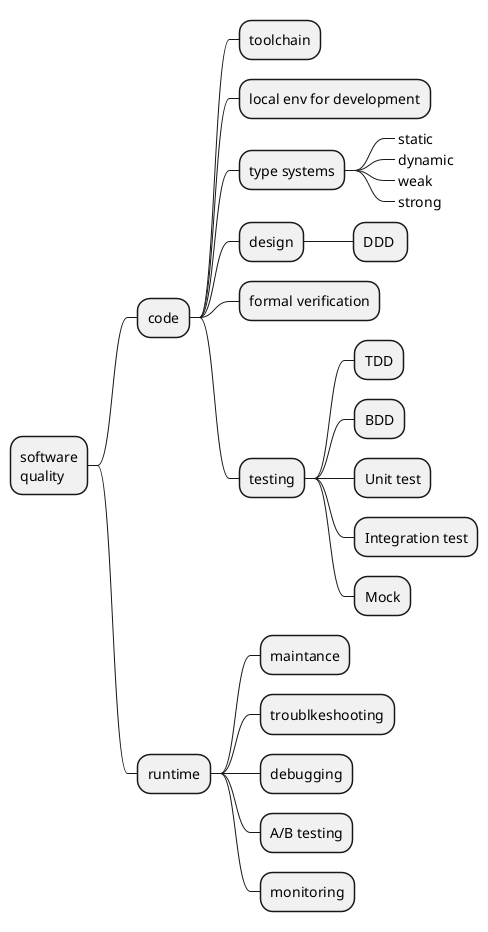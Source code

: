 @startmindmap
* software\nquality
 * code
  * toolchain
  * local env for development
  * type systems
   *_ static
   *_ dynamic
   *_ weak
   *_ strong
  * design
   * DDD 
  * formal verification
  * testing
   * TDD
   * BDD
   * Unit test
   * Integration test
   * Mock
 * runtime
  * maintance
  * troublkeshooting
  * debugging
  * A/B testing
  * monitoring
@endmindmap
